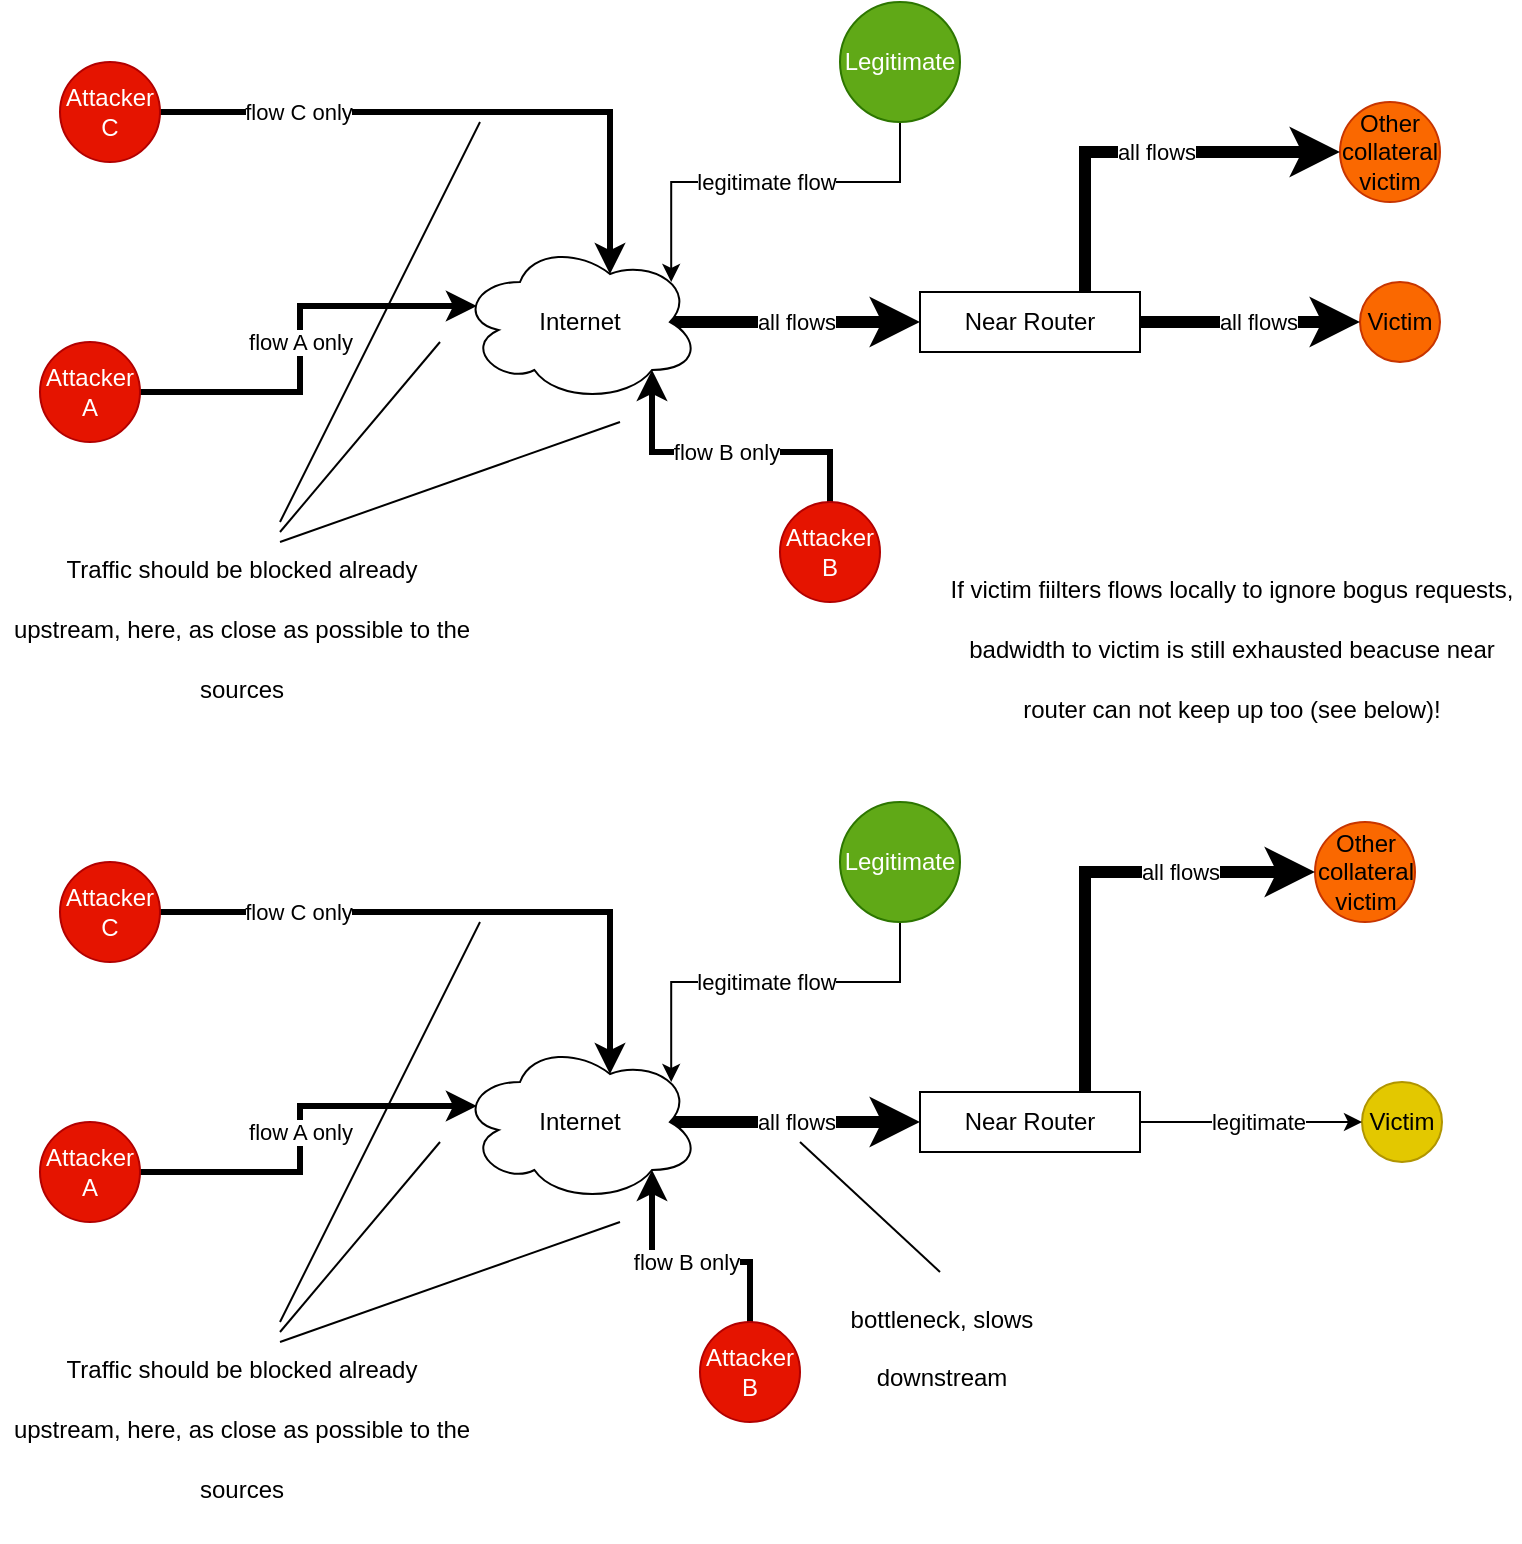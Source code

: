 <mxfile version="15.3.7" type="device"><diagram id="XaY3-gdUGpe1kK6-BDXC" name="Pagina-1"><mxGraphModel dx="857" dy="634" grid="1" gridSize="10" guides="1" tooltips="1" connect="1" arrows="1" fold="1" page="1" pageScale="1" pageWidth="3300" pageHeight="4681" math="0" shadow="0"><root><mxCell id="0"/><mxCell id="1" parent="0"/><mxCell id="XFG5ZpoRLYgd8D0CfFm9-8" value="flow A only" style="edgeStyle=orthogonalEdgeStyle;rounded=0;orthogonalLoop=1;jettySize=auto;html=1;exitX=1;exitY=0.5;exitDx=0;exitDy=0;entryX=0.07;entryY=0.4;entryDx=0;entryDy=0;entryPerimeter=0;strokeWidth=3;" edge="1" parent="1" source="XFG5ZpoRLYgd8D0CfFm9-2" target="XFG5ZpoRLYgd8D0CfFm9-6"><mxGeometry relative="1" as="geometry"/></mxCell><mxCell id="XFG5ZpoRLYgd8D0CfFm9-2" value="Attacker&lt;br&gt;A" style="ellipse;whiteSpace=wrap;html=1;aspect=fixed;fillColor=#e51400;strokeColor=#B20000;fontColor=#ffffff;" vertex="1" parent="1"><mxGeometry x="180" y="260" width="50" height="50" as="geometry"/></mxCell><mxCell id="XFG5ZpoRLYgd8D0CfFm9-7" value="flow B only" style="edgeStyle=orthogonalEdgeStyle;rounded=0;orthogonalLoop=1;jettySize=auto;html=1;exitX=0.5;exitY=0;exitDx=0;exitDy=0;entryX=0.8;entryY=0.8;entryDx=0;entryDy=0;entryPerimeter=0;strokeWidth=3;" edge="1" parent="1" source="XFG5ZpoRLYgd8D0CfFm9-3" target="XFG5ZpoRLYgd8D0CfFm9-6"><mxGeometry relative="1" as="geometry"/></mxCell><mxCell id="XFG5ZpoRLYgd8D0CfFm9-3" value="Attacker&lt;br&gt;B" style="ellipse;whiteSpace=wrap;html=1;aspect=fixed;fillColor=#e51400;strokeColor=#B20000;fontColor=#ffffff;" vertex="1" parent="1"><mxGeometry x="550" y="340" width="50" height="50" as="geometry"/></mxCell><mxCell id="XFG5ZpoRLYgd8D0CfFm9-4" value="Victim" style="ellipse;whiteSpace=wrap;html=1;aspect=fixed;fillColor=#fa6800;strokeColor=#C73500;fontColor=#000000;" vertex="1" parent="1"><mxGeometry x="840" y="230" width="40" height="40" as="geometry"/></mxCell><mxCell id="XFG5ZpoRLYgd8D0CfFm9-11" value="all flows" style="edgeStyle=orthogonalEdgeStyle;rounded=0;orthogonalLoop=1;jettySize=auto;html=1;exitX=1;exitY=0.5;exitDx=0;exitDy=0;entryX=0;entryY=0.5;entryDx=0;entryDy=0;strokeWidth=6;" edge="1" parent="1" source="XFG5ZpoRLYgd8D0CfFm9-15" target="XFG5ZpoRLYgd8D0CfFm9-4"><mxGeometry x="0.067" relative="1" as="geometry"><mxPoint x="590" y="230" as="targetPoint"/><Array as="points"><mxPoint x="840" y="250"/><mxPoint x="840" y="250"/></Array><mxPoint as="offset"/></mxGeometry></mxCell><mxCell id="XFG5ZpoRLYgd8D0CfFm9-16" value="all flows" style="edgeStyle=orthogonalEdgeStyle;rounded=0;orthogonalLoop=1;jettySize=auto;html=1;exitX=0.875;exitY=0.5;exitDx=0;exitDy=0;exitPerimeter=0;entryX=0;entryY=0.5;entryDx=0;entryDy=0;strokeWidth=6;" edge="1" parent="1" source="XFG5ZpoRLYgd8D0CfFm9-6" target="XFG5ZpoRLYgd8D0CfFm9-15"><mxGeometry relative="1" as="geometry"/></mxCell><mxCell id="XFG5ZpoRLYgd8D0CfFm9-6" value="Internet" style="ellipse;shape=cloud;whiteSpace=wrap;html=1;" vertex="1" parent="1"><mxGeometry x="390" y="210" width="120" height="80" as="geometry"/></mxCell><mxCell id="XFG5ZpoRLYgd8D0CfFm9-13" value="flow C only" style="edgeStyle=orthogonalEdgeStyle;rounded=0;orthogonalLoop=1;jettySize=auto;html=1;exitX=1;exitY=0.5;exitDx=0;exitDy=0;entryX=0.625;entryY=0.2;entryDx=0;entryDy=0;entryPerimeter=0;strokeWidth=3;" edge="1" parent="1" source="XFG5ZpoRLYgd8D0CfFm9-12" target="XFG5ZpoRLYgd8D0CfFm9-6"><mxGeometry x="-0.55" relative="1" as="geometry"><mxPoint as="offset"/></mxGeometry></mxCell><mxCell id="XFG5ZpoRLYgd8D0CfFm9-12" value="Attacker&lt;br&gt;C" style="ellipse;whiteSpace=wrap;html=1;aspect=fixed;fillColor=#e51400;strokeColor=#B20000;fontColor=#ffffff;" vertex="1" parent="1"><mxGeometry x="190" y="120" width="50" height="50" as="geometry"/></mxCell><mxCell id="XFG5ZpoRLYgd8D0CfFm9-14" value="&lt;h1 style=&quot;text-align: center&quot;&gt;&lt;span style=&quot;font-weight: normal ; line-height: 100%&quot;&gt;&lt;font style=&quot;font-size: 12px&quot;&gt;If victim fiilters flows locally to ignore bogus requests, badwidth to victim is still exhausted beacuse near router can not keep up too (see below)!&lt;/font&gt;&lt;/span&gt;&lt;br&gt;&lt;/h1&gt;" style="text;html=1;strokeColor=none;fillColor=none;spacing=5;spacingTop=-20;whiteSpace=wrap;overflow=hidden;rounded=0;" vertex="1" parent="1"><mxGeometry x="630" y="360" width="290" height="130" as="geometry"/></mxCell><mxCell id="XFG5ZpoRLYgd8D0CfFm9-15" value="Near Router" style="rounded=0;whiteSpace=wrap;html=1;" vertex="1" parent="1"><mxGeometry x="620" y="235" width="110" height="30" as="geometry"/></mxCell><mxCell id="XFG5ZpoRLYgd8D0CfFm9-17" value="" style="endArrow=none;html=1;" edge="1" parent="1"><mxGeometry width="50" height="50" relative="1" as="geometry"><mxPoint x="300" y="355" as="sourcePoint"/><mxPoint x="380" y="260" as="targetPoint"/></mxGeometry></mxCell><mxCell id="XFG5ZpoRLYgd8D0CfFm9-18" value="" style="endArrow=none;html=1;" edge="1" parent="1"><mxGeometry width="50" height="50" relative="1" as="geometry"><mxPoint x="300" y="360" as="sourcePoint"/><mxPoint x="470" y="300" as="targetPoint"/></mxGeometry></mxCell><mxCell id="XFG5ZpoRLYgd8D0CfFm9-19" value="" style="endArrow=none;html=1;" edge="1" parent="1"><mxGeometry width="50" height="50" relative="1" as="geometry"><mxPoint x="300" y="350" as="sourcePoint"/><mxPoint x="400" y="150" as="targetPoint"/></mxGeometry></mxCell><mxCell id="XFG5ZpoRLYgd8D0CfFm9-20" value="&lt;h1 style=&quot;text-align: center&quot;&gt;&lt;span style=&quot;font-weight: normal ; line-height: 100%&quot;&gt;&lt;font style=&quot;font-size: 12px&quot;&gt;Traffic should be blocked already upstream, here, as close as possible to the sources&lt;/font&gt;&lt;/span&gt;&lt;br&gt;&lt;/h1&gt;" style="text;html=1;strokeColor=none;fillColor=none;spacing=5;spacingTop=-20;whiteSpace=wrap;overflow=hidden;rounded=0;" vertex="1" parent="1"><mxGeometry x="160" y="350" width="240" height="110" as="geometry"/></mxCell><mxCell id="XFG5ZpoRLYgd8D0CfFm9-22" value="legitimate flow" style="edgeStyle=orthogonalEdgeStyle;rounded=0;orthogonalLoop=1;jettySize=auto;html=1;exitX=0.5;exitY=1;exitDx=0;exitDy=0;entryX=0.88;entryY=0.25;entryDx=0;entryDy=0;entryPerimeter=0;" edge="1" parent="1" source="XFG5ZpoRLYgd8D0CfFm9-21" target="XFG5ZpoRLYgd8D0CfFm9-6"><mxGeometry relative="1" as="geometry"/></mxCell><mxCell id="XFG5ZpoRLYgd8D0CfFm9-21" value="Legitimate" style="ellipse;whiteSpace=wrap;html=1;aspect=fixed;fillColor=#60a917;strokeColor=#2D7600;fontColor=#ffffff;" vertex="1" parent="1"><mxGeometry x="580" y="90" width="60" height="60" as="geometry"/></mxCell><mxCell id="XFG5ZpoRLYgd8D0CfFm9-23" value="flow A only" style="edgeStyle=orthogonalEdgeStyle;rounded=0;orthogonalLoop=1;jettySize=auto;html=1;exitX=1;exitY=0.5;exitDx=0;exitDy=0;entryX=0.07;entryY=0.4;entryDx=0;entryDy=0;entryPerimeter=0;strokeWidth=3;" edge="1" parent="1" source="XFG5ZpoRLYgd8D0CfFm9-24" target="XFG5ZpoRLYgd8D0CfFm9-30"><mxGeometry relative="1" as="geometry"/></mxCell><mxCell id="XFG5ZpoRLYgd8D0CfFm9-24" value="Attacker&lt;br&gt;A" style="ellipse;whiteSpace=wrap;html=1;aspect=fixed;fillColor=#e51400;strokeColor=#B20000;fontColor=#ffffff;" vertex="1" parent="1"><mxGeometry x="180" y="650" width="50" height="50" as="geometry"/></mxCell><mxCell id="XFG5ZpoRLYgd8D0CfFm9-25" value="flow B only" style="edgeStyle=orthogonalEdgeStyle;rounded=0;orthogonalLoop=1;jettySize=auto;html=1;exitX=0.5;exitY=0;exitDx=0;exitDy=0;entryX=0.8;entryY=0.8;entryDx=0;entryDy=0;entryPerimeter=0;strokeWidth=3;" edge="1" parent="1" source="XFG5ZpoRLYgd8D0CfFm9-26" target="XFG5ZpoRLYgd8D0CfFm9-30"><mxGeometry relative="1" as="geometry"/></mxCell><mxCell id="XFG5ZpoRLYgd8D0CfFm9-26" value="Attacker&lt;br&gt;B" style="ellipse;whiteSpace=wrap;html=1;aspect=fixed;fillColor=#e51400;strokeColor=#B20000;fontColor=#ffffff;" vertex="1" parent="1"><mxGeometry x="510" y="750" width="50" height="50" as="geometry"/></mxCell><mxCell id="XFG5ZpoRLYgd8D0CfFm9-27" value="Victim" style="ellipse;whiteSpace=wrap;html=1;aspect=fixed;fillColor=#e3c800;strokeColor=#B09500;fontColor=#000000;" vertex="1" parent="1"><mxGeometry x="841" y="630" width="40" height="40" as="geometry"/></mxCell><mxCell id="XFG5ZpoRLYgd8D0CfFm9-28" value="legitimate" style="edgeStyle=orthogonalEdgeStyle;rounded=0;orthogonalLoop=1;jettySize=auto;html=1;exitX=1;exitY=0.5;exitDx=0;exitDy=0;entryX=0;entryY=0.5;entryDx=0;entryDy=0;strokeWidth=1;" edge="1" parent="1" source="XFG5ZpoRLYgd8D0CfFm9-34" target="XFG5ZpoRLYgd8D0CfFm9-27"><mxGeometry x="0.067" relative="1" as="geometry"><mxPoint x="590" y="630" as="targetPoint"/><Array as="points"><mxPoint x="840" y="650"/><mxPoint x="840" y="650"/></Array><mxPoint as="offset"/></mxGeometry></mxCell><mxCell id="XFG5ZpoRLYgd8D0CfFm9-29" value="all flows" style="edgeStyle=orthogonalEdgeStyle;rounded=0;orthogonalLoop=1;jettySize=auto;html=1;exitX=0.875;exitY=0.5;exitDx=0;exitDy=0;exitPerimeter=0;entryX=0;entryY=0.5;entryDx=0;entryDy=0;strokeWidth=6;" edge="1" parent="1" source="XFG5ZpoRLYgd8D0CfFm9-30" target="XFG5ZpoRLYgd8D0CfFm9-34"><mxGeometry relative="1" as="geometry"/></mxCell><mxCell id="XFG5ZpoRLYgd8D0CfFm9-30" value="Internet" style="ellipse;shape=cloud;whiteSpace=wrap;html=1;" vertex="1" parent="1"><mxGeometry x="390" y="610" width="120" height="80" as="geometry"/></mxCell><mxCell id="XFG5ZpoRLYgd8D0CfFm9-31" value="flow C only" style="edgeStyle=orthogonalEdgeStyle;rounded=0;orthogonalLoop=1;jettySize=auto;html=1;exitX=1;exitY=0.5;exitDx=0;exitDy=0;entryX=0.625;entryY=0.2;entryDx=0;entryDy=0;entryPerimeter=0;strokeWidth=3;" edge="1" parent="1" source="XFG5ZpoRLYgd8D0CfFm9-32" target="XFG5ZpoRLYgd8D0CfFm9-30"><mxGeometry x="-0.55" relative="1" as="geometry"><mxPoint as="offset"/></mxGeometry></mxCell><mxCell id="XFG5ZpoRLYgd8D0CfFm9-32" value="Attacker&lt;br&gt;C" style="ellipse;whiteSpace=wrap;html=1;aspect=fixed;fillColor=#e51400;strokeColor=#B20000;fontColor=#ffffff;" vertex="1" parent="1"><mxGeometry x="190" y="520" width="50" height="50" as="geometry"/></mxCell><mxCell id="XFG5ZpoRLYgd8D0CfFm9-33" value="&lt;h1 style=&quot;text-align: center&quot;&gt;&lt;span style=&quot;font-size: 12px ; font-weight: 400&quot;&gt;bottleneck, slows downstream&lt;/span&gt;&lt;/h1&gt;" style="text;html=1;strokeColor=none;fillColor=none;spacing=5;spacingTop=-20;whiteSpace=wrap;overflow=hidden;rounded=0;" vertex="1" parent="1"><mxGeometry x="580" y="725" width="100" height="65" as="geometry"/></mxCell><mxCell id="XFG5ZpoRLYgd8D0CfFm9-34" value="Near Router" style="rounded=0;whiteSpace=wrap;html=1;" vertex="1" parent="1"><mxGeometry x="620" y="635" width="110" height="30" as="geometry"/></mxCell><mxCell id="XFG5ZpoRLYgd8D0CfFm9-35" value="" style="endArrow=none;html=1;" edge="1" parent="1"><mxGeometry width="50" height="50" relative="1" as="geometry"><mxPoint x="300" y="755" as="sourcePoint"/><mxPoint x="380" y="660" as="targetPoint"/></mxGeometry></mxCell><mxCell id="XFG5ZpoRLYgd8D0CfFm9-36" value="" style="endArrow=none;html=1;" edge="1" parent="1"><mxGeometry width="50" height="50" relative="1" as="geometry"><mxPoint x="300" y="760" as="sourcePoint"/><mxPoint x="470" y="700" as="targetPoint"/></mxGeometry></mxCell><mxCell id="XFG5ZpoRLYgd8D0CfFm9-37" value="" style="endArrow=none;html=1;" edge="1" parent="1"><mxGeometry width="50" height="50" relative="1" as="geometry"><mxPoint x="300" y="750" as="sourcePoint"/><mxPoint x="400" y="550" as="targetPoint"/></mxGeometry></mxCell><mxCell id="XFG5ZpoRLYgd8D0CfFm9-38" value="&lt;h1 style=&quot;text-align: center&quot;&gt;&lt;span style=&quot;font-weight: normal ; line-height: 100%&quot;&gt;&lt;font style=&quot;font-size: 12px&quot;&gt;Traffic should be blocked already upstream, here, as close as possible to the sources&lt;/font&gt;&lt;/span&gt;&lt;br&gt;&lt;/h1&gt;" style="text;html=1;strokeColor=none;fillColor=none;spacing=5;spacingTop=-20;whiteSpace=wrap;overflow=hidden;rounded=0;" vertex="1" parent="1"><mxGeometry x="160" y="750" width="240" height="110" as="geometry"/></mxCell><mxCell id="XFG5ZpoRLYgd8D0CfFm9-39" value="legitimate flow" style="edgeStyle=orthogonalEdgeStyle;rounded=0;orthogonalLoop=1;jettySize=auto;html=1;exitX=0.5;exitY=1;exitDx=0;exitDy=0;entryX=0.88;entryY=0.25;entryDx=0;entryDy=0;entryPerimeter=0;" edge="1" parent="1" source="XFG5ZpoRLYgd8D0CfFm9-40" target="XFG5ZpoRLYgd8D0CfFm9-30"><mxGeometry relative="1" as="geometry"/></mxCell><mxCell id="XFG5ZpoRLYgd8D0CfFm9-40" value="Legitimate" style="ellipse;whiteSpace=wrap;html=1;aspect=fixed;fillColor=#60a917;strokeColor=#2D7600;fontColor=#ffffff;" vertex="1" parent="1"><mxGeometry x="580" y="490" width="60" height="60" as="geometry"/></mxCell><mxCell id="XFG5ZpoRLYgd8D0CfFm9-41" value="" style="endArrow=none;html=1;entryX=0.5;entryY=0;entryDx=0;entryDy=0;" edge="1" parent="1" target="XFG5ZpoRLYgd8D0CfFm9-33"><mxGeometry width="50" height="50" relative="1" as="geometry"><mxPoint x="560" y="660" as="sourcePoint"/><mxPoint x="650" y="730" as="targetPoint"/></mxGeometry></mxCell><mxCell id="XFG5ZpoRLYgd8D0CfFm9-42" value="Other collateral victim" style="ellipse;whiteSpace=wrap;html=1;aspect=fixed;fillColor=#fa6800;strokeColor=#C73500;fontColor=#000000;" vertex="1" parent="1"><mxGeometry x="830" y="140" width="50" height="50" as="geometry"/></mxCell><mxCell id="XFG5ZpoRLYgd8D0CfFm9-44" value="all flows" style="edgeStyle=orthogonalEdgeStyle;rounded=0;orthogonalLoop=1;jettySize=auto;html=1;exitX=0.75;exitY=0;exitDx=0;exitDy=0;entryX=0;entryY=0.5;entryDx=0;entryDy=0;strokeWidth=6;" edge="1" parent="1" source="XFG5ZpoRLYgd8D0CfFm9-15" target="XFG5ZpoRLYgd8D0CfFm9-42"><mxGeometry x="0.067" relative="1" as="geometry"><mxPoint x="800" y="164.5" as="targetPoint"/><mxPoint x="690" y="164.5" as="sourcePoint"/><Array as="points"/><mxPoint as="offset"/></mxGeometry></mxCell><mxCell id="XFG5ZpoRLYgd8D0CfFm9-47" value="Other collateral victim" style="ellipse;whiteSpace=wrap;html=1;aspect=fixed;fillColor=#fa6800;strokeColor=#C73500;fontColor=#000000;" vertex="1" parent="1"><mxGeometry x="817.5" y="500" width="50" height="50" as="geometry"/></mxCell><mxCell id="XFG5ZpoRLYgd8D0CfFm9-48" value="all flows" style="edgeStyle=orthogonalEdgeStyle;rounded=0;orthogonalLoop=1;jettySize=auto;html=1;exitX=0.75;exitY=0;exitDx=0;exitDy=0;entryX=0;entryY=0.5;entryDx=0;entryDy=0;strokeWidth=6;" edge="1" parent="1" target="XFG5ZpoRLYgd8D0CfFm9-47" source="XFG5ZpoRLYgd8D0CfFm9-34"><mxGeometry x="0.4" relative="1" as="geometry"><mxPoint x="787.5" y="524.5" as="targetPoint"/><mxPoint x="690" y="595" as="sourcePoint"/><Array as="points"/><mxPoint as="offset"/></mxGeometry></mxCell></root></mxGraphModel></diagram></mxfile>